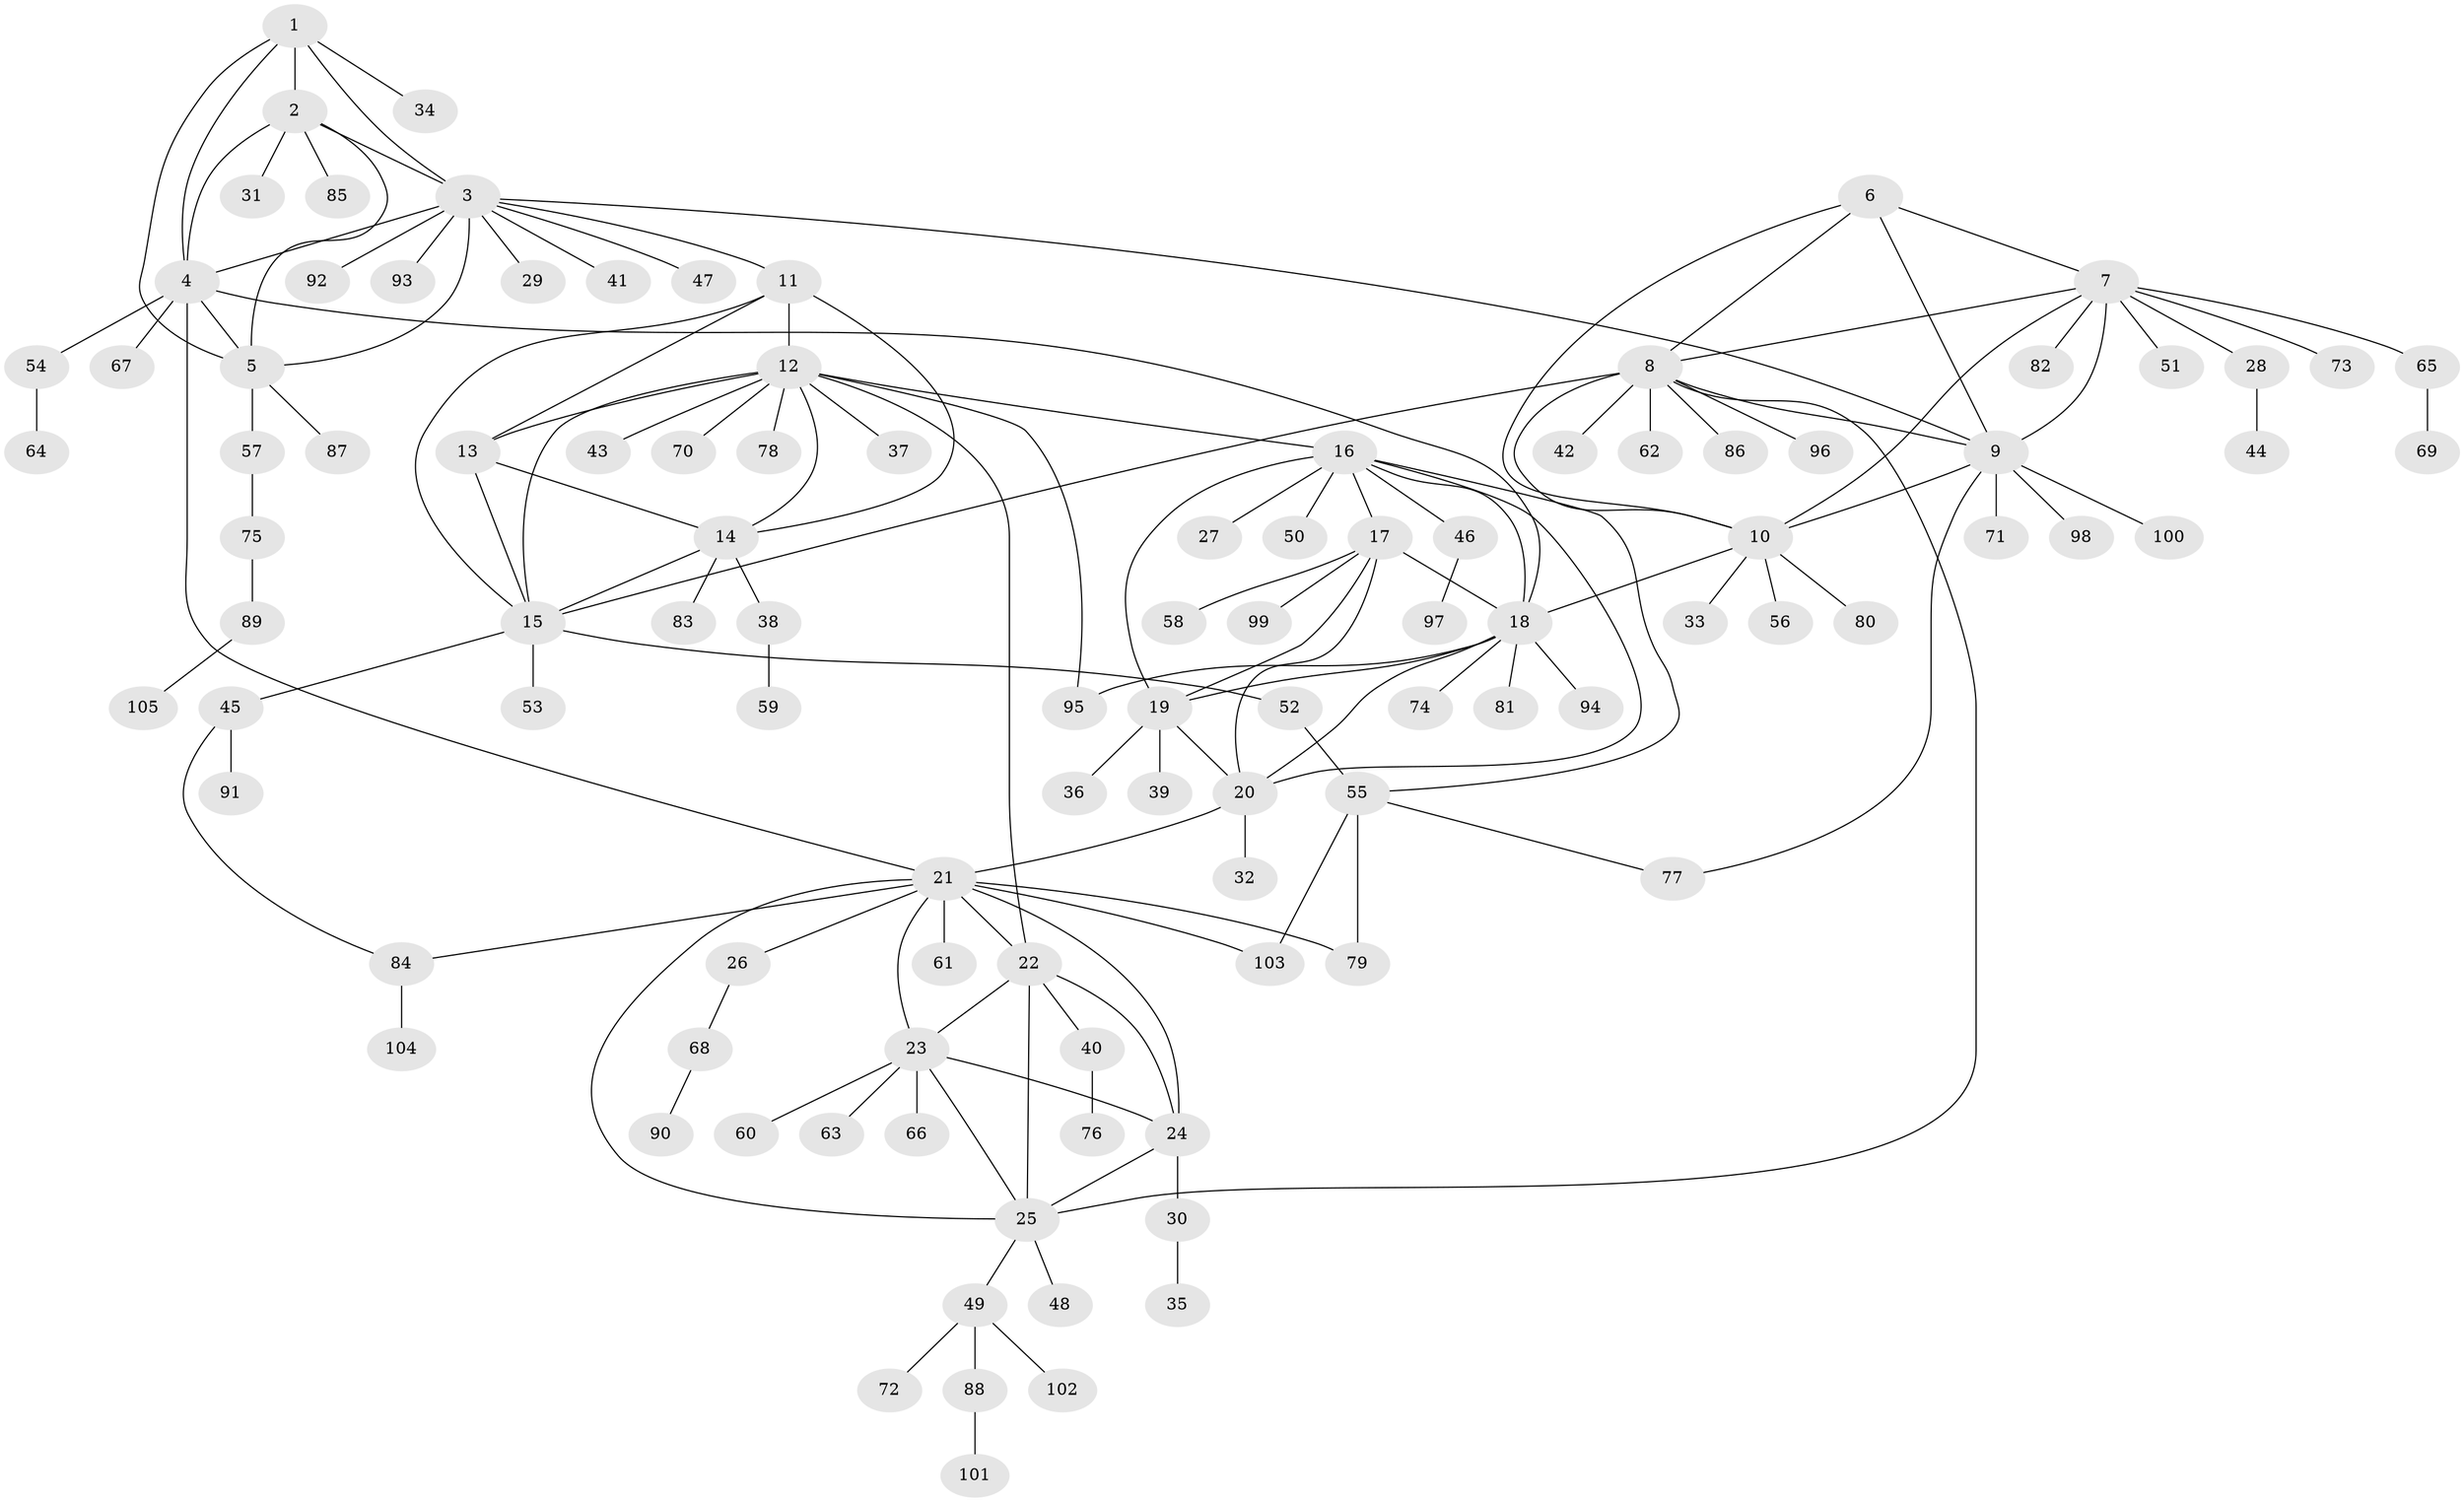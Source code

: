 // Generated by graph-tools (version 1.1) at 2025/02/03/09/25 03:02:50]
// undirected, 105 vertices, 146 edges
graph export_dot {
graph [start="1"]
  node [color=gray90,style=filled];
  1;
  2;
  3;
  4;
  5;
  6;
  7;
  8;
  9;
  10;
  11;
  12;
  13;
  14;
  15;
  16;
  17;
  18;
  19;
  20;
  21;
  22;
  23;
  24;
  25;
  26;
  27;
  28;
  29;
  30;
  31;
  32;
  33;
  34;
  35;
  36;
  37;
  38;
  39;
  40;
  41;
  42;
  43;
  44;
  45;
  46;
  47;
  48;
  49;
  50;
  51;
  52;
  53;
  54;
  55;
  56;
  57;
  58;
  59;
  60;
  61;
  62;
  63;
  64;
  65;
  66;
  67;
  68;
  69;
  70;
  71;
  72;
  73;
  74;
  75;
  76;
  77;
  78;
  79;
  80;
  81;
  82;
  83;
  84;
  85;
  86;
  87;
  88;
  89;
  90;
  91;
  92;
  93;
  94;
  95;
  96;
  97;
  98;
  99;
  100;
  101;
  102;
  103;
  104;
  105;
  1 -- 2;
  1 -- 3;
  1 -- 4;
  1 -- 5;
  1 -- 34;
  2 -- 3;
  2 -- 4;
  2 -- 5;
  2 -- 31;
  2 -- 85;
  3 -- 4;
  3 -- 5;
  3 -- 9;
  3 -- 11;
  3 -- 29;
  3 -- 41;
  3 -- 47;
  3 -- 92;
  3 -- 93;
  4 -- 5;
  4 -- 18;
  4 -- 21;
  4 -- 54;
  4 -- 67;
  5 -- 57;
  5 -- 87;
  6 -- 7;
  6 -- 8;
  6 -- 9;
  6 -- 10;
  7 -- 8;
  7 -- 9;
  7 -- 10;
  7 -- 28;
  7 -- 51;
  7 -- 65;
  7 -- 73;
  7 -- 82;
  8 -- 9;
  8 -- 10;
  8 -- 15;
  8 -- 25;
  8 -- 42;
  8 -- 62;
  8 -- 86;
  8 -- 96;
  9 -- 10;
  9 -- 71;
  9 -- 77;
  9 -- 98;
  9 -- 100;
  10 -- 18;
  10 -- 33;
  10 -- 56;
  10 -- 80;
  11 -- 12;
  11 -- 13;
  11 -- 14;
  11 -- 15;
  12 -- 13;
  12 -- 14;
  12 -- 15;
  12 -- 16;
  12 -- 22;
  12 -- 37;
  12 -- 43;
  12 -- 70;
  12 -- 78;
  12 -- 95;
  13 -- 14;
  13 -- 15;
  14 -- 15;
  14 -- 38;
  14 -- 83;
  15 -- 45;
  15 -- 52;
  15 -- 53;
  16 -- 17;
  16 -- 18;
  16 -- 19;
  16 -- 20;
  16 -- 27;
  16 -- 46;
  16 -- 50;
  16 -- 55;
  17 -- 18;
  17 -- 19;
  17 -- 20;
  17 -- 58;
  17 -- 99;
  18 -- 19;
  18 -- 20;
  18 -- 74;
  18 -- 81;
  18 -- 94;
  18 -- 95;
  19 -- 20;
  19 -- 36;
  19 -- 39;
  20 -- 21;
  20 -- 32;
  21 -- 22;
  21 -- 23;
  21 -- 24;
  21 -- 25;
  21 -- 26;
  21 -- 61;
  21 -- 79;
  21 -- 84;
  21 -- 103;
  22 -- 23;
  22 -- 24;
  22 -- 25;
  22 -- 40;
  23 -- 24;
  23 -- 25;
  23 -- 60;
  23 -- 63;
  23 -- 66;
  24 -- 25;
  24 -- 30;
  25 -- 48;
  25 -- 49;
  26 -- 68;
  28 -- 44;
  30 -- 35;
  38 -- 59;
  40 -- 76;
  45 -- 84;
  45 -- 91;
  46 -- 97;
  49 -- 72;
  49 -- 88;
  49 -- 102;
  52 -- 55;
  54 -- 64;
  55 -- 77;
  55 -- 79;
  55 -- 103;
  57 -- 75;
  65 -- 69;
  68 -- 90;
  75 -- 89;
  84 -- 104;
  88 -- 101;
  89 -- 105;
}
